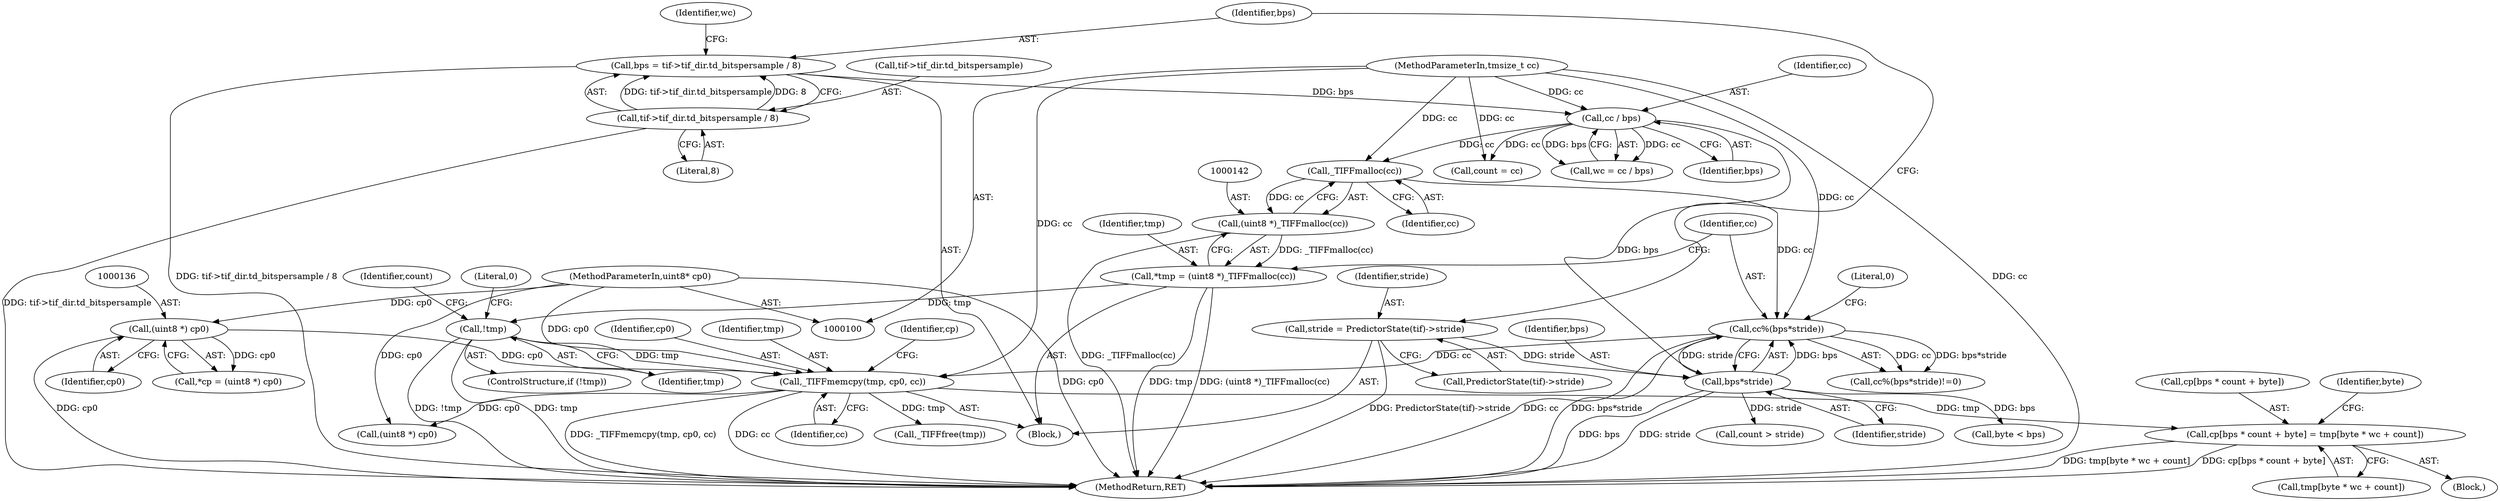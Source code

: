 digraph "0_libtiff_3ca657a8793dd011bf869695d72ad31c779c3cc1_3@array" {
"1000223" [label="(Call,cp[bps * count + byte] = tmp[byte * wc + count])"];
"1000193" [label="(Call,_TIFFmemcpy(tmp, cp0, cc))"];
"1000164" [label="(Call,!tmp)"];
"1000139" [label="(Call,*tmp = (uint8 *)_TIFFmalloc(cc))"];
"1000141" [label="(Call,(uint8 *)_TIFFmalloc(cc))"];
"1000143" [label="(Call,_TIFFmalloc(cc))"];
"1000103" [label="(MethodParameterIn,tmsize_t cc)"];
"1000125" [label="(Call,cc / bps)"];
"1000113" [label="(Call,bps = tif->tif_dir.td_bitspersample / 8)"];
"1000115" [label="(Call,tif->tif_dir.td_bitspersample / 8)"];
"1000135" [label="(Call,(uint8 *) cp0)"];
"1000102" [label="(MethodParameterIn,uint8* cp0)"];
"1000147" [label="(Call,cc%(bps*stride))"];
"1000149" [label="(Call,bps*stride)"];
"1000106" [label="(Call,stride = PredictorState(tif)->stride)"];
"1000193" [label="(Call,_TIFFmemcpy(tmp, cp0, cc))"];
"1000199" [label="(Call,(uint8 *) cp0)"];
"1000217" [label="(Call,byte < bps)"];
"1000170" [label="(Identifier,count)"];
"1000139" [label="(Call,*tmp = (uint8 *)_TIFFmalloc(cc))"];
"1000129" [label="(Call,count = cc)"];
"1000149" [label="(Call,bps*stride)"];
"1000113" [label="(Call,bps = tif->tif_dir.td_bitspersample / 8)"];
"1000165" [label="(Identifier,tmp)"];
"1000163" [label="(ControlStructure,if (!tmp))"];
"1000114" [label="(Identifier,bps)"];
"1000169" [label="(Call,count > stride)"];
"1000106" [label="(Call,stride = PredictorState(tif)->stride)"];
"1000125" [label="(Call,cc / bps)"];
"1000224" [label="(Call,cp[bps * count + byte])"];
"1000167" [label="(Literal,0)"];
"1000148" [label="(Identifier,cc)"];
"1000103" [label="(MethodParameterIn,tmsize_t cc)"];
"1000143" [label="(Call,_TIFFmalloc(cc))"];
"1000108" [label="(Call,PredictorState(tif)->stride)"];
"1000115" [label="(Call,tif->tif_dir.td_bitspersample / 8)"];
"1000104" [label="(Block,)"];
"1000144" [label="(Identifier,cc)"];
"1000102" [label="(MethodParameterIn,uint8* cp0)"];
"1000126" [label="(Identifier,cc)"];
"1000147" [label="(Call,cc%(bps*stride))"];
"1000141" [label="(Call,(uint8 *)_TIFFmalloc(cc))"];
"1000150" [label="(Identifier,bps)"];
"1000242" [label="(MethodReturn,RET)"];
"1000135" [label="(Call,(uint8 *) cp0)"];
"1000198" [label="(Identifier,cp)"];
"1000222" [label="(Block,)"];
"1000123" [label="(Call,wc = cc / bps)"];
"1000124" [label="(Identifier,wc)"];
"1000116" [label="(Call,tif->tif_dir.td_bitspersample)"];
"1000133" [label="(Call,*cp = (uint8 *) cp0)"];
"1000107" [label="(Identifier,stride)"];
"1000196" [label="(Identifier,cc)"];
"1000223" [label="(Call,cp[bps * count + byte] = tmp[byte * wc + count])"];
"1000152" [label="(Literal,0)"];
"1000231" [label="(Call,tmp[byte * wc + count])"];
"1000164" [label="(Call,!tmp)"];
"1000238" [label="(Call,_TIFFfree(tmp))"];
"1000127" [label="(Identifier,bps)"];
"1000121" [label="(Literal,8)"];
"1000137" [label="(Identifier,cp0)"];
"1000195" [label="(Identifier,cp0)"];
"1000146" [label="(Call,cc%(bps*stride)!=0)"];
"1000140" [label="(Identifier,tmp)"];
"1000221" [label="(Identifier,byte)"];
"1000194" [label="(Identifier,tmp)"];
"1000151" [label="(Identifier,stride)"];
"1000223" -> "1000222"  [label="AST: "];
"1000223" -> "1000231"  [label="CFG: "];
"1000224" -> "1000223"  [label="AST: "];
"1000231" -> "1000223"  [label="AST: "];
"1000221" -> "1000223"  [label="CFG: "];
"1000223" -> "1000242"  [label="DDG: tmp[byte * wc + count]"];
"1000223" -> "1000242"  [label="DDG: cp[bps * count + byte]"];
"1000193" -> "1000223"  [label="DDG: tmp"];
"1000193" -> "1000104"  [label="AST: "];
"1000193" -> "1000196"  [label="CFG: "];
"1000194" -> "1000193"  [label="AST: "];
"1000195" -> "1000193"  [label="AST: "];
"1000196" -> "1000193"  [label="AST: "];
"1000198" -> "1000193"  [label="CFG: "];
"1000193" -> "1000242"  [label="DDG: _TIFFmemcpy(tmp, cp0, cc)"];
"1000193" -> "1000242"  [label="DDG: cc"];
"1000164" -> "1000193"  [label="DDG: tmp"];
"1000135" -> "1000193"  [label="DDG: cp0"];
"1000102" -> "1000193"  [label="DDG: cp0"];
"1000147" -> "1000193"  [label="DDG: cc"];
"1000103" -> "1000193"  [label="DDG: cc"];
"1000193" -> "1000199"  [label="DDG: cp0"];
"1000193" -> "1000238"  [label="DDG: tmp"];
"1000164" -> "1000163"  [label="AST: "];
"1000164" -> "1000165"  [label="CFG: "];
"1000165" -> "1000164"  [label="AST: "];
"1000167" -> "1000164"  [label="CFG: "];
"1000170" -> "1000164"  [label="CFG: "];
"1000164" -> "1000242"  [label="DDG: !tmp"];
"1000164" -> "1000242"  [label="DDG: tmp"];
"1000139" -> "1000164"  [label="DDG: tmp"];
"1000139" -> "1000104"  [label="AST: "];
"1000139" -> "1000141"  [label="CFG: "];
"1000140" -> "1000139"  [label="AST: "];
"1000141" -> "1000139"  [label="AST: "];
"1000148" -> "1000139"  [label="CFG: "];
"1000139" -> "1000242"  [label="DDG: tmp"];
"1000139" -> "1000242"  [label="DDG: (uint8 *)_TIFFmalloc(cc)"];
"1000141" -> "1000139"  [label="DDG: _TIFFmalloc(cc)"];
"1000141" -> "1000143"  [label="CFG: "];
"1000142" -> "1000141"  [label="AST: "];
"1000143" -> "1000141"  [label="AST: "];
"1000141" -> "1000242"  [label="DDG: _TIFFmalloc(cc)"];
"1000143" -> "1000141"  [label="DDG: cc"];
"1000143" -> "1000144"  [label="CFG: "];
"1000144" -> "1000143"  [label="AST: "];
"1000103" -> "1000143"  [label="DDG: cc"];
"1000125" -> "1000143"  [label="DDG: cc"];
"1000143" -> "1000147"  [label="DDG: cc"];
"1000103" -> "1000100"  [label="AST: "];
"1000103" -> "1000242"  [label="DDG: cc"];
"1000103" -> "1000125"  [label="DDG: cc"];
"1000103" -> "1000129"  [label="DDG: cc"];
"1000103" -> "1000147"  [label="DDG: cc"];
"1000125" -> "1000123"  [label="AST: "];
"1000125" -> "1000127"  [label="CFG: "];
"1000126" -> "1000125"  [label="AST: "];
"1000127" -> "1000125"  [label="AST: "];
"1000123" -> "1000125"  [label="CFG: "];
"1000125" -> "1000123"  [label="DDG: cc"];
"1000125" -> "1000123"  [label="DDG: bps"];
"1000113" -> "1000125"  [label="DDG: bps"];
"1000125" -> "1000129"  [label="DDG: cc"];
"1000125" -> "1000149"  [label="DDG: bps"];
"1000113" -> "1000104"  [label="AST: "];
"1000113" -> "1000115"  [label="CFG: "];
"1000114" -> "1000113"  [label="AST: "];
"1000115" -> "1000113"  [label="AST: "];
"1000124" -> "1000113"  [label="CFG: "];
"1000113" -> "1000242"  [label="DDG: tif->tif_dir.td_bitspersample / 8"];
"1000115" -> "1000113"  [label="DDG: tif->tif_dir.td_bitspersample"];
"1000115" -> "1000113"  [label="DDG: 8"];
"1000115" -> "1000121"  [label="CFG: "];
"1000116" -> "1000115"  [label="AST: "];
"1000121" -> "1000115"  [label="AST: "];
"1000115" -> "1000242"  [label="DDG: tif->tif_dir.td_bitspersample"];
"1000135" -> "1000133"  [label="AST: "];
"1000135" -> "1000137"  [label="CFG: "];
"1000136" -> "1000135"  [label="AST: "];
"1000137" -> "1000135"  [label="AST: "];
"1000133" -> "1000135"  [label="CFG: "];
"1000135" -> "1000242"  [label="DDG: cp0"];
"1000135" -> "1000133"  [label="DDG: cp0"];
"1000102" -> "1000135"  [label="DDG: cp0"];
"1000102" -> "1000100"  [label="AST: "];
"1000102" -> "1000242"  [label="DDG: cp0"];
"1000102" -> "1000199"  [label="DDG: cp0"];
"1000147" -> "1000146"  [label="AST: "];
"1000147" -> "1000149"  [label="CFG: "];
"1000148" -> "1000147"  [label="AST: "];
"1000149" -> "1000147"  [label="AST: "];
"1000152" -> "1000147"  [label="CFG: "];
"1000147" -> "1000242"  [label="DDG: bps*stride"];
"1000147" -> "1000242"  [label="DDG: cc"];
"1000147" -> "1000146"  [label="DDG: cc"];
"1000147" -> "1000146"  [label="DDG: bps*stride"];
"1000149" -> "1000147"  [label="DDG: bps"];
"1000149" -> "1000147"  [label="DDG: stride"];
"1000149" -> "1000151"  [label="CFG: "];
"1000150" -> "1000149"  [label="AST: "];
"1000151" -> "1000149"  [label="AST: "];
"1000149" -> "1000242"  [label="DDG: bps"];
"1000149" -> "1000242"  [label="DDG: stride"];
"1000106" -> "1000149"  [label="DDG: stride"];
"1000149" -> "1000169"  [label="DDG: stride"];
"1000149" -> "1000217"  [label="DDG: bps"];
"1000106" -> "1000104"  [label="AST: "];
"1000106" -> "1000108"  [label="CFG: "];
"1000107" -> "1000106"  [label="AST: "];
"1000108" -> "1000106"  [label="AST: "];
"1000114" -> "1000106"  [label="CFG: "];
"1000106" -> "1000242"  [label="DDG: PredictorState(tif)->stride"];
}
